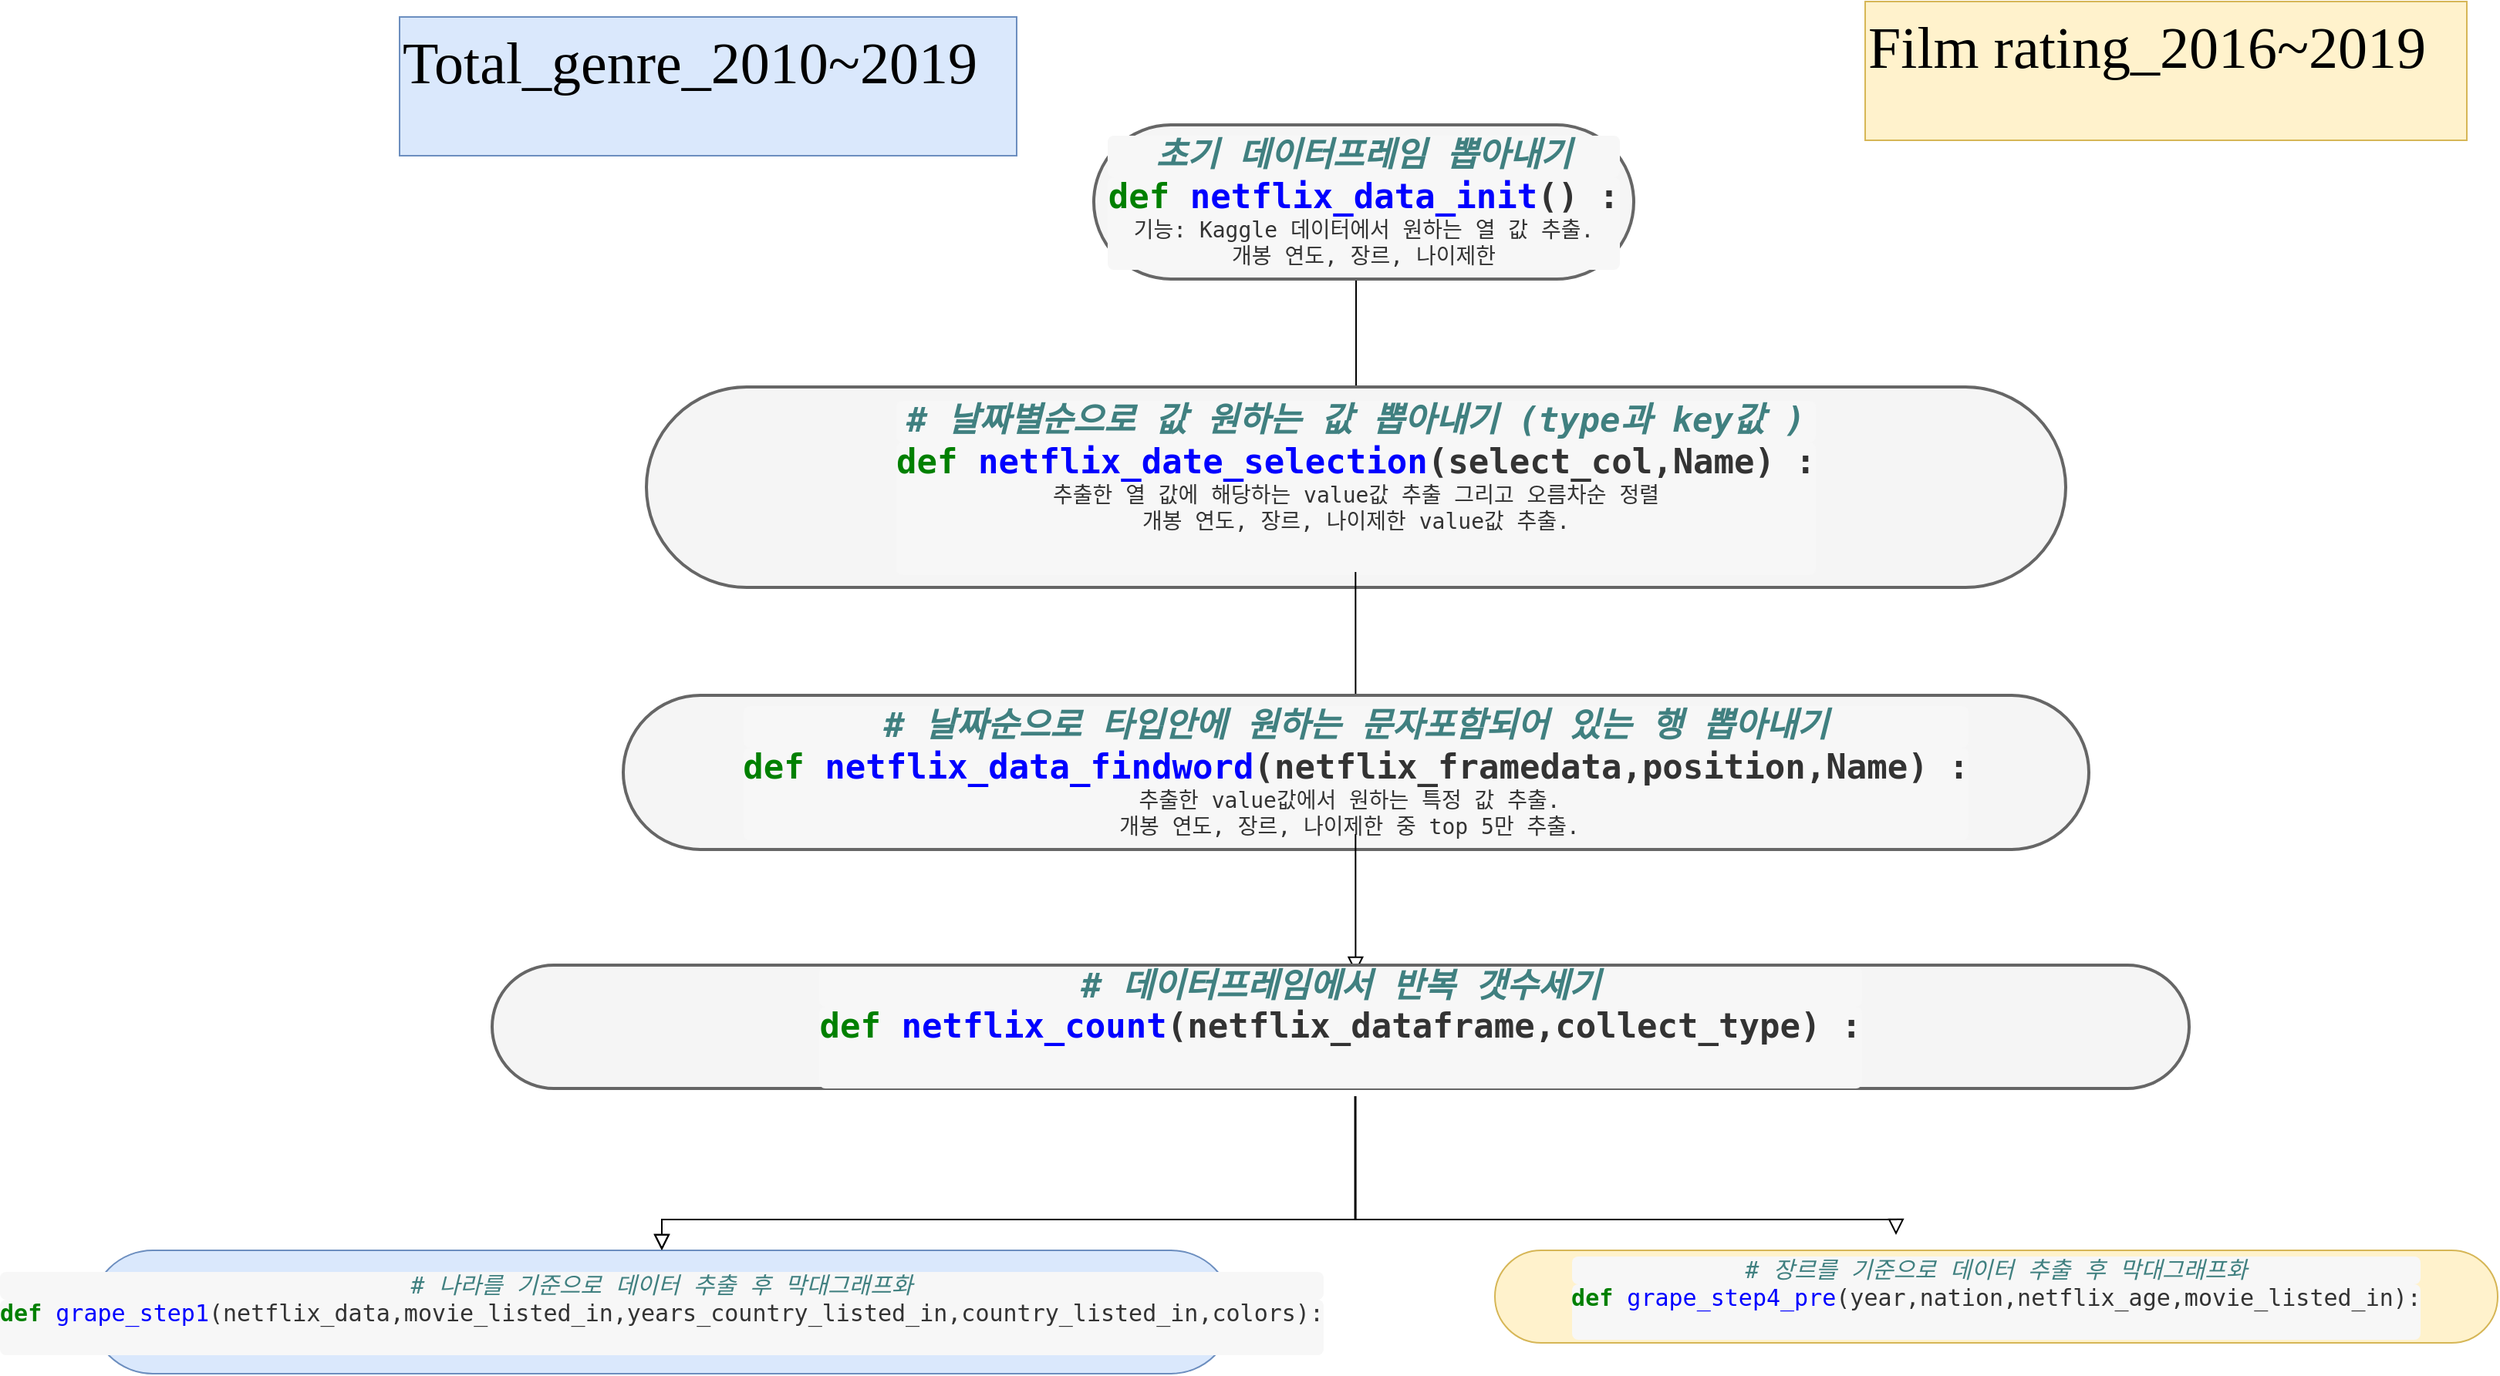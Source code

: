 <mxfile version="13.10.0" type="github">
  <diagram id="C5RBs43oDa-KdzZeNtuy" name="Page-1">
    <mxGraphModel dx="2719" dy="2283" grid="1" gridSize="10" guides="1" tooltips="1" connect="1" arrows="1" fold="1" page="1" pageScale="1" pageWidth="827" pageHeight="1169" math="0" shadow="0">
      <root>
        <mxCell id="WIyWlLk6GJQsqaUBKTNV-0" />
        <mxCell id="WIyWlLk6GJQsqaUBKTNV-1" parent="WIyWlLk6GJQsqaUBKTNV-0" />
        <mxCell id="WIyWlLk6GJQsqaUBKTNV-2" value="" style="rounded=0;html=1;jettySize=auto;orthogonalLoop=1;fontSize=11;endArrow=block;endFill=0;endSize=8;strokeWidth=1;shadow=0;labelBackgroundColor=none;edgeStyle=orthogonalEdgeStyle;" parent="WIyWlLk6GJQsqaUBKTNV-1" source="WIyWlLk6GJQsqaUBKTNV-3" edge="1">
          <mxGeometry relative="1" as="geometry">
            <mxPoint x="480" y="190" as="targetPoint" />
            <Array as="points">
              <mxPoint x="480" y="180" />
            </Array>
          </mxGeometry>
        </mxCell>
        <mxCell id="WIyWlLk6GJQsqaUBKTNV-3" value="&lt;pre style=&quot;margin-top: 0px ; margin-bottom: 0px ; padding: 0px ; font-size: 22px ; color: rgb(51 , 51 , 51) ; border-radius: 4px ; line-height: inherit ; word-break: break-all ; overflow-wrap: break-word ; background-color: rgb(247 , 247 , 247) ; border: none&quot;&gt;&lt;span class=&quot;c1&quot; style=&quot;margin: 0px ; padding: 0px ; color: rgb(64 , 128 , 128) ; font-style: italic ; font-size: 22px&quot;&gt;초기 데이터프레임 뽑아내기&lt;/span&gt;&lt;/pre&gt;&lt;pre style=&quot;margin-top: 0px ; margin-bottom: 0px ; padding: 0px ; font-size: 22px ; color: rgb(51 , 51 , 51) ; border-radius: 4px ; line-height: inherit ; word-break: break-all ; overflow-wrap: break-word ; background-color: rgb(247 , 247 , 247) ; border: none&quot;&gt;&lt;span class=&quot;c1&quot; style=&quot;margin: 0px ; padding: 0px ; color: rgb(64 , 128 , 128) ; font-style: italic ; font-size: 22px&quot;&gt;&lt;pre style=&quot;margin-top: 0px ; margin-bottom: 0px ; padding: 0px ; color: rgb(51 , 51 , 51) ; border-radius: 4px ; line-height: inherit ; word-break: break-all ; overflow-wrap: break-word ; border: none ; font-style: normal ; font-size: 22px&quot;&gt;&lt;span class=&quot;k&quot; style=&quot;margin: 0px ; padding: 0px ; color: green ; font-size: 22px&quot;&gt;def&lt;/span&gt; &lt;span class=&quot;nf&quot; style=&quot;margin: 0px ; padding: 0px ; color: blue ; font-size: 22px&quot;&gt;netflix_data_init&lt;/span&gt;&lt;span class=&quot;p&quot; style=&quot;margin: 0px ; padding: 0px ; font-size: 22px&quot;&gt;()&lt;/span&gt; &lt;span class=&quot;p&quot; style=&quot;margin: 0px ; padding: 0px ; font-size: 22px&quot;&gt;:&lt;/span&gt;&lt;/pre&gt;&lt;pre style=&quot;margin-top: 0px ; margin-bottom: 0px ; padding: 0px ; color: rgb(51 , 51 , 51) ; border-radius: 4px ; line-height: inherit ; word-break: break-all ; overflow-wrap: break-word ; border: none ; font-style: normal ; font-size: 22px&quot;&gt;&lt;span class=&quot;p&quot; style=&quot;margin: 0px ; padding: 0px ; font-size: 22px&quot;&gt;&lt;pre style=&quot;font-weight: normal ; margin-top: 0px ; margin-bottom: 0px ; padding: 0px ; font-size: 14px ; border-radius: 4px ; line-height: inherit ; word-break: break-all ; overflow-wrap: break-word ; border: none&quot;&gt;기능: Kaggle 데이터에서 원하는 열 값 추출.&lt;/pre&gt;&lt;pre style=&quot;font-weight: normal ; margin-top: 0px ; margin-bottom: 0px ; padding: 0px ; font-size: 14px ; border-radius: 4px ; line-height: inherit ; word-break: break-all ; overflow-wrap: break-word ; border: none&quot;&gt;개봉 연도, 장르, 나이제한&lt;/pre&gt;&lt;/span&gt;&lt;/pre&gt;&lt;/span&gt;&lt;/pre&gt;" style="rounded=1;whiteSpace=wrap;html=1;fontSize=22;glass=0;strokeWidth=2;shadow=0;arcSize=50;fillColor=#f5f5f5;strokeColor=#666666;fontColor=#333333;fontStyle=1" parent="WIyWlLk6GJQsqaUBKTNV-1" vertex="1">
          <mxGeometry x="310" width="350" height="100" as="geometry" />
        </mxCell>
        <mxCell id="v4P511_lq6QHLKLVtvHj-0" value="&lt;h2 style=&quot;box-sizing: border-box; margin: 0px 0px 30px; padding: 0px; font-family: &amp;quot;futura pt book&amp;quot;; font-weight: normal; line-height: 47.5px; color: rgb(0, 0, 0); font-size: 38px; font-style: normal; font-stretch: normal; text-align: center; letter-spacing: normal; text-indent: 0px; text-transform: none; word-spacing: 0px; text-decoration: none;&quot;&gt;Total_genre_2010~2019&lt;/h2&gt;" style="text;whiteSpace=wrap;html=1;fillColor=#dae8fc;strokeColor=#6c8ebf;" parent="WIyWlLk6GJQsqaUBKTNV-1" vertex="1">
          <mxGeometry x="-140" y="-70" width="400" height="90" as="geometry" />
        </mxCell>
        <mxCell id="v4P511_lq6QHLKLVtvHj-1" value="&lt;h2 style=&quot;box-sizing: border-box; margin: 0px 0px 30px; padding: 0px; font-family: &amp;quot;futura pt book&amp;quot;; font-weight: normal; line-height: 47.5px; color: rgb(0, 0, 0); font-size: 38px; font-style: normal; font-stretch: normal; text-align: center; letter-spacing: normal; text-indent: 0px; text-transform: none; word-spacing: 0px; text-decoration: none;&quot;&gt;Film rating_2016~2019&lt;/h2&gt;" style="text;whiteSpace=wrap;html=1;fillColor=#fff2cc;strokeColor=#d6b656;" parent="WIyWlLk6GJQsqaUBKTNV-1" vertex="1">
          <mxGeometry x="810" y="-80" width="390" height="90" as="geometry" />
        </mxCell>
        <mxCell id="v4P511_lq6QHLKLVtvHj-3" value="&lt;pre style=&quot;margin-top: 0px ; margin-bottom: 0px ; padding: 0px ; font-size: 22px ; color: rgb(51 , 51 , 51) ; border-radius: 4px ; line-height: inherit ; word-break: break-all ; overflow-wrap: break-word ; background-color: rgb(247 , 247 , 247) ; border: none&quot;&gt;&lt;span class=&quot;c1&quot; style=&quot;margin: 0px ; padding: 0px ; color: rgb(64 , 128 , 128) ; font-style: italic ; font-size: 22px&quot;&gt;# 날짜별순으로 값 원하는 값 뽑아내기 (type과 key값 )&lt;/span&gt;&lt;br style=&quot;font-size: 22px&quot;&gt;&lt;/pre&gt;&lt;pre style=&quot;margin-top: 0px ; margin-bottom: 0px ; padding: 0px ; font-size: 22px ; color: rgb(51 , 51 , 51) ; border-radius: 4px ; line-height: inherit ; word-break: break-all ; overflow-wrap: break-word ; background-color: rgb(247 , 247 , 247) ; border: none&quot;&gt;&lt;pre style=&quot;margin-top: 0px ; margin-bottom: 0px ; padding: 0px ; border-radius: 4px ; line-height: inherit ; word-break: break-all ; overflow-wrap: break-word ; border: none ; font-size: 22px&quot;&gt;&lt;span class=&quot;k&quot; style=&quot;margin: 0px ; padding: 0px ; color: green ; font-size: 22px&quot;&gt;def&lt;/span&gt; &lt;span class=&quot;nf&quot; style=&quot;margin: 0px ; padding: 0px ; color: blue ; font-size: 22px&quot;&gt;netflix_date_selection&lt;/span&gt;&lt;span class=&quot;p&quot; style=&quot;margin: 0px ; padding: 0px ; font-size: 22px&quot;&gt;(&lt;/span&gt;&lt;span class=&quot;n&quot; style=&quot;margin: 0px ; padding: 0px ; font-size: 22px&quot;&gt;select_col&lt;/span&gt;&lt;span class=&quot;p&quot; style=&quot;margin: 0px ; padding: 0px ; font-size: 22px&quot;&gt;,&lt;/span&gt;&lt;span class=&quot;n&quot; style=&quot;margin: 0px ; padding: 0px ; font-size: 22px&quot;&gt;Name&lt;/span&gt;&lt;span class=&quot;p&quot; style=&quot;margin: 0px ; padding: 0px ; font-size: 22px&quot;&gt;)&lt;/span&gt; &lt;span class=&quot;p&quot; style=&quot;margin: 0px ; padding: 0px ; font-size: 22px&quot;&gt;:&lt;/span&gt;&lt;br style=&quot;font-size: 22px&quot;&gt;&lt;/pre&gt;&lt;pre style=&quot;margin-top: 0px ; margin-bottom: 0px ; padding: 0px ; border-radius: 4px ; line-height: inherit ; word-break: break-all ; overflow-wrap: break-word ; border: none ; font-size: 22px&quot;&gt;&lt;span class=&quot;p&quot; style=&quot;margin: 0px ; padding: 0px ; font-size: 22px&quot;&gt;&lt;pre style=&quot;font-weight: normal ; margin-top: 0px ; margin-bottom: 0px ; padding: 0px ; font-size: 14px ; border-radius: 4px ; line-height: inherit ; word-break: break-all ; overflow-wrap: break-word ; border: none&quot;&gt;&lt;span class=&quot;p&quot; style=&quot;margin: 0px ; padding: 0px&quot;&gt;추출한 열 값에 해당하는 value값 추출 그리고 오름차순 정렬&lt;/span&gt;&lt;/pre&gt;&lt;pre style=&quot;font-weight: normal ; margin-top: 0px ; margin-bottom: 0px ; padding: 0px ; font-size: 14px ; border-radius: 4px ; line-height: inherit ; word-break: break-all ; overflow-wrap: break-word ; border: none&quot;&gt;&lt;span class=&quot;p&quot; style=&quot;margin: 0px ; padding: 0px&quot;&gt;개봉 연도, 장르, 나이제한 value값 추출.&lt;/span&gt;&lt;/pre&gt;&lt;/span&gt;&lt;/pre&gt;&lt;div style=&quot;font-size: 22px&quot;&gt;&lt;span class=&quot;p&quot; style=&quot;margin: 0px ; padding: 0px ; font-size: 22px&quot;&gt;&lt;br style=&quot;font-size: 22px&quot;&gt;&lt;/span&gt;&lt;/div&gt;&lt;/pre&gt;" style="rounded=1;whiteSpace=wrap;html=1;fontSize=22;glass=0;strokeWidth=2;shadow=0;arcSize=50;fillColor=#f5f5f5;strokeColor=#666666;fontColor=#333333;fontStyle=1" parent="WIyWlLk6GJQsqaUBKTNV-1" vertex="1">
          <mxGeometry x="20" y="170" width="920" height="130" as="geometry" />
        </mxCell>
        <mxCell id="v4P511_lq6QHLKLVtvHj-4" value="" style="rounded=0;html=1;jettySize=auto;orthogonalLoop=1;fontSize=11;endArrow=block;endFill=0;endSize=8;strokeWidth=1;shadow=0;labelBackgroundColor=none;edgeStyle=orthogonalEdgeStyle;" parent="WIyWlLk6GJQsqaUBKTNV-1" edge="1">
          <mxGeometry relative="1" as="geometry">
            <mxPoint x="479.66" y="290" as="sourcePoint" />
            <mxPoint x="479.66" y="380" as="targetPoint" />
            <Array as="points">
              <mxPoint x="479.66" y="370" />
            </Array>
          </mxGeometry>
        </mxCell>
        <mxCell id="v4P511_lq6QHLKLVtvHj-5" value="&lt;pre style=&quot;margin-top: 0px ; margin-bottom: 0px ; padding: 0px ; font-size: 22px ; color: rgb(51 , 51 , 51) ; border-radius: 4px ; line-height: inherit ; word-break: break-all ; overflow-wrap: break-word ; background-color: rgb(247 , 247 , 247) ; border: none&quot;&gt;&lt;span class=&quot;c1&quot; style=&quot;margin: 0px ; padding: 0px ; color: rgb(64 , 128 , 128) ; font-style: italic ; font-size: 22px&quot;&gt;# 날짜순으로 타입안에 원하는 문자포함되어 있는 행 뽑아내기&lt;/span&gt;&lt;br style=&quot;font-size: 22px&quot;&gt;&lt;/pre&gt;&lt;pre style=&quot;margin-top: 0px ; margin-bottom: 0px ; padding: 0px ; font-size: 22px ; color: rgb(51 , 51 , 51) ; border-radius: 4px ; line-height: inherit ; word-break: break-all ; overflow-wrap: break-word ; background-color: rgb(247 , 247 , 247) ; border: none&quot;&gt;&lt;pre style=&quot;margin-top: 0px ; margin-bottom: 0px ; padding: 0px ; border-radius: 4px ; line-height: inherit ; word-break: break-all ; overflow-wrap: break-word ; border: none ; font-size: 22px&quot;&gt;&lt;span class=&quot;k&quot; style=&quot;margin: 0px ; padding: 0px ; color: green ; font-size: 22px&quot;&gt;def&lt;/span&gt; &lt;span class=&quot;nf&quot; style=&quot;margin: 0px ; padding: 0px ; color: blue ; font-size: 22px&quot;&gt;netflix_data_findword&lt;/span&gt;&lt;span class=&quot;p&quot; style=&quot;margin: 0px ; padding: 0px ; font-size: 22px&quot;&gt;(&lt;/span&gt;&lt;span class=&quot;n&quot; style=&quot;margin: 0px ; padding: 0px ; font-size: 22px&quot;&gt;netflix_framedata&lt;/span&gt;&lt;span class=&quot;p&quot; style=&quot;margin: 0px ; padding: 0px ; font-size: 22px&quot;&gt;,&lt;/span&gt;&lt;span class=&quot;n&quot; style=&quot;margin: 0px ; padding: 0px ; font-size: 22px&quot;&gt;position&lt;/span&gt;&lt;span class=&quot;p&quot; style=&quot;margin: 0px ; padding: 0px ; font-size: 22px&quot;&gt;,&lt;/span&gt;&lt;span class=&quot;n&quot; style=&quot;margin: 0px ; padding: 0px ; font-size: 22px&quot;&gt;Name&lt;/span&gt;&lt;span class=&quot;p&quot; style=&quot;margin: 0px ; padding: 0px ; font-size: 22px&quot;&gt;)&lt;/span&gt; &lt;span class=&quot;p&quot; style=&quot;margin: 0px ; padding: 0px ; font-size: 22px&quot;&gt;:&lt;/span&gt;&lt;br style=&quot;font-size: 22px&quot;&gt;&lt;/pre&gt;&lt;div style=&quot;font-size: 22px&quot;&gt;&lt;span class=&quot;p&quot; style=&quot;margin: 0px ; padding: 0px ; font-size: 22px&quot;&gt;&lt;pre style=&quot;font-weight: normal ; margin-top: 0px ; margin-bottom: 0px ; padding: 0px ; font-size: 14px ; border-radius: 4px ; line-height: inherit ; word-break: break-all ; overflow-wrap: break-word ; border: none&quot;&gt;&lt;pre style=&quot;margin-top: 0px ; margin-bottom: 0px ; padding: 0px ; border-top-left-radius: 4px ; border-top-right-radius: 4px ; border-bottom-right-radius: 4px ; border-bottom-left-radius: 4px ; line-height: inherit ; word-break: break-all ; overflow-wrap: break-word ; border: none&quot;&gt;추출한 value값에서 원하는 특정 값 추출. &lt;/pre&gt;&lt;pre style=&quot;margin-top: 0px ; margin-bottom: 0px ; padding: 0px ; border-top-left-radius: 4px ; border-top-right-radius: 4px ; border-bottom-right-radius: 4px ; border-bottom-left-radius: 4px ; line-height: inherit ; word-break: break-all ; overflow-wrap: break-word ; border: none&quot;&gt;개봉 연도, 장르, 나이제한 중 top 5만 추출. &lt;/pre&gt;&lt;/pre&gt;&lt;/span&gt;&lt;/div&gt;&lt;/pre&gt;" style="rounded=1;whiteSpace=wrap;html=1;fontSize=22;glass=0;strokeWidth=2;shadow=0;arcSize=50;fillColor=#f5f5f5;strokeColor=#666666;fontColor=#333333;fontStyle=1" parent="WIyWlLk6GJQsqaUBKTNV-1" vertex="1">
          <mxGeometry x="5" y="370" width="950" height="100" as="geometry" />
        </mxCell>
        <mxCell id="v4P511_lq6QHLKLVtvHj-6" value="" style="rounded=0;html=1;jettySize=auto;orthogonalLoop=1;fontSize=11;endArrow=block;endFill=0;endSize=8;strokeWidth=1;shadow=0;labelBackgroundColor=none;edgeStyle=orthogonalEdgeStyle;" parent="WIyWlLk6GJQsqaUBKTNV-1" edge="1">
          <mxGeometry relative="1" as="geometry">
            <mxPoint x="479.66" y="460" as="sourcePoint" />
            <mxPoint x="479.66" y="550" as="targetPoint" />
            <Array as="points">
              <mxPoint x="479.66" y="540" />
            </Array>
          </mxGeometry>
        </mxCell>
        <mxCell id="v4P511_lq6QHLKLVtvHj-7" value="&lt;pre style=&quot;margin-top: 0px; margin-bottom: 0px; padding: 0px; font-size: 22px; color: rgb(51, 51, 51); border-radius: 4px; line-height: inherit; word-break: break-all; overflow-wrap: break-word; background-color: rgb(247, 247, 247); border: none;&quot;&gt;&lt;span class=&quot;c1&quot; style=&quot;margin: 0px; padding: 0px; color: rgb(64, 128, 128); font-style: italic; font-size: 22px;&quot;&gt;# 데이터프레임에서 반복 갯수세기&lt;/span&gt;&lt;br style=&quot;font-size: 22px;&quot;&gt;&lt;/pre&gt;&lt;pre style=&quot;margin-top: 0px; margin-bottom: 0px; padding: 0px; font-size: 22px; color: rgb(51, 51, 51); border-radius: 4px; line-height: inherit; word-break: break-all; overflow-wrap: break-word; background-color: rgb(247, 247, 247); border: none;&quot;&gt;&lt;pre style=&quot;margin-top: 0px; margin-bottom: 0px; padding: 0px; border-radius: 4px; line-height: inherit; word-break: break-all; overflow-wrap: break-word; border: none; font-size: 22px;&quot;&gt;&lt;span class=&quot;k&quot; style=&quot;margin: 0px; padding: 0px; color: green; font-size: 22px;&quot;&gt;def&lt;/span&gt; &lt;span class=&quot;nf&quot; style=&quot;margin: 0px; padding: 0px; color: blue; font-size: 22px;&quot;&gt;netflix_count&lt;/span&gt;&lt;span class=&quot;p&quot; style=&quot;margin: 0px; padding: 0px; font-size: 22px;&quot;&gt;(&lt;/span&gt;&lt;span class=&quot;n&quot; style=&quot;margin: 0px; padding: 0px; font-size: 22px;&quot;&gt;netflix_dataframe&lt;/span&gt;&lt;span class=&quot;p&quot; style=&quot;margin: 0px; padding: 0px; font-size: 22px;&quot;&gt;,&lt;/span&gt;&lt;span class=&quot;n&quot; style=&quot;margin: 0px; padding: 0px; font-size: 22px;&quot;&gt;collect_type&lt;/span&gt;&lt;span class=&quot;p&quot; style=&quot;margin: 0px; padding: 0px; font-size: 22px;&quot;&gt;)&lt;/span&gt; &lt;span class=&quot;p&quot; style=&quot;margin: 0px; padding: 0px; font-size: 22px;&quot;&gt;:&lt;/span&gt;&lt;br style=&quot;font-size: 22px;&quot;&gt;&lt;/pre&gt;&lt;div style=&quot;font-size: 22px;&quot;&gt;&lt;span class=&quot;p&quot; style=&quot;margin: 0px; padding: 0px; font-size: 22px;&quot;&gt;&lt;br style=&quot;font-size: 22px;&quot;&gt;&lt;/span&gt;&lt;/div&gt;&lt;/pre&gt;" style="rounded=1;whiteSpace=wrap;html=1;fontSize=22;glass=0;strokeWidth=2;shadow=0;arcSize=50;fillColor=#f5f5f5;strokeColor=#666666;fontColor=#333333;fontStyle=1" parent="WIyWlLk6GJQsqaUBKTNV-1" vertex="1">
          <mxGeometry x="-80" y="545" width="1100" height="80" as="geometry" />
        </mxCell>
        <mxCell id="v4P511_lq6QHLKLVtvHj-8" value="" style="rounded=0;html=1;jettySize=auto;orthogonalLoop=1;fontSize=11;endArrow=block;endFill=0;endSize=8;strokeWidth=1;shadow=0;labelBackgroundColor=none;edgeStyle=orthogonalEdgeStyle;entryX=0.5;entryY=0;entryDx=0;entryDy=0;" parent="WIyWlLk6GJQsqaUBKTNV-1" target="v4P511_lq6QHLKLVtvHj-9" edge="1">
          <mxGeometry relative="1" as="geometry">
            <mxPoint x="479.66" y="630" as="sourcePoint" />
            <mxPoint x="479.66" y="720" as="targetPoint" />
            <Array as="points">
              <mxPoint x="480" y="710" />
              <mxPoint x="30" y="710" />
            </Array>
          </mxGeometry>
        </mxCell>
        <mxCell id="v4P511_lq6QHLKLVtvHj-9" value="&lt;pre style=&quot;margin-top: 0px; margin-bottom: 0px; padding: 0px; font-size: 15px; color: rgb(51, 51, 51); border-radius: 4px; line-height: inherit; word-break: break-all; overflow-wrap: break-word; background-color: rgb(247, 247, 247); border: none;&quot;&gt;&lt;span class=&quot;c1&quot; style=&quot;margin: 0px; padding: 0px; color: rgb(64, 128, 128); font-style: italic; font-size: 15px;&quot;&gt;# 나라를 기준으로 데이터 추출 후 막대그래프화&lt;/span&gt;&lt;br style=&quot;font-size: 15px;&quot;&gt;&lt;/pre&gt;&lt;pre style=&quot;margin-top: 0px; margin-bottom: 0px; padding: 0px; font-size: 15px; color: rgb(51, 51, 51); border-radius: 4px; line-height: inherit; word-break: break-all; overflow-wrap: break-word; background-color: rgb(247, 247, 247); border: none;&quot;&gt;&lt;pre style=&quot;margin-top: 0px; margin-bottom: 0px; padding: 0px; border-radius: 4px; line-height: inherit; word-break: break-all; overflow-wrap: break-word; border: none; font-size: 15px;&quot;&gt;&lt;pre style=&quot;margin-top: 0px; margin-bottom: 0px; padding: 0px; border-radius: 4px; line-height: inherit; word-break: break-all; overflow-wrap: break-word; border: none; font-size: 15px;&quot;&gt;&lt;span class=&quot;k&quot; style=&quot;margin: 0px; padding: 0px; color: green; font-weight: bold; font-size: 15px;&quot;&gt;def&lt;/span&gt; &lt;span class=&quot;nf&quot; style=&quot;margin: 0px; padding: 0px; color: blue; font-size: 15px;&quot;&gt;grape_step1&lt;/span&gt;&lt;span class=&quot;p&quot; style=&quot;margin: 0px; padding: 0px; font-size: 15px;&quot;&gt;(&lt;/span&gt;&lt;span class=&quot;n&quot; style=&quot;margin: 0px; padding: 0px; font-size: 15px;&quot;&gt;netflix_data&lt;/span&gt;&lt;span class=&quot;p&quot; style=&quot;margin: 0px; padding: 0px; font-size: 15px;&quot;&gt;,&lt;/span&gt;&lt;span class=&quot;n&quot; style=&quot;margin: 0px; padding: 0px; font-size: 15px;&quot;&gt;movie_listed_in&lt;/span&gt;&lt;span class=&quot;p&quot; style=&quot;margin: 0px; padding: 0px; font-size: 15px;&quot;&gt;,&lt;/span&gt;&lt;span class=&quot;n&quot; style=&quot;margin: 0px; padding: 0px; font-size: 15px;&quot;&gt;years_country_listed_in&lt;/span&gt;&lt;span class=&quot;p&quot; style=&quot;margin: 0px; padding: 0px; font-size: 15px;&quot;&gt;,&lt;/span&gt;&lt;span class=&quot;n&quot; style=&quot;margin: 0px; padding: 0px; font-size: 15px;&quot;&gt;country_listed_in&lt;/span&gt;&lt;span class=&quot;p&quot; style=&quot;margin: 0px; padding: 0px; font-size: 15px;&quot;&gt;,&lt;/span&gt;&lt;span class=&quot;n&quot; style=&quot;margin: 0px; padding: 0px; font-size: 15px;&quot;&gt;colors&lt;/span&gt;&lt;span class=&quot;p&quot; style=&quot;margin: 0px; padding: 0px; font-size: 15px;&quot;&gt;):&lt;/span&gt;&lt;br style=&quot;font-size: 15px;&quot;&gt;&lt;/pre&gt;&lt;div style=&quot;font-size: 15px;&quot;&gt;&lt;span class=&quot;p&quot; style=&quot;margin: 0px; padding: 0px; font-size: 15px;&quot;&gt;&lt;br style=&quot;font-size: 15px;&quot;&gt;&lt;/span&gt;&lt;/div&gt;&lt;/pre&gt;&lt;/pre&gt;" style="rounded=1;whiteSpace=wrap;html=1;fontSize=15;glass=0;strokeWidth=1;shadow=0;arcSize=50;fillColor=#dae8fc;strokeColor=#6c8ebf;" parent="WIyWlLk6GJQsqaUBKTNV-1" vertex="1">
          <mxGeometry x="-340" y="730" width="740" height="80" as="geometry" />
        </mxCell>
        <mxCell id="v4P511_lq6QHLKLVtvHj-15" value="&lt;pre style=&quot;margin-top: 0px; margin-bottom: 0px; padding: 0px; font-size: 15px; color: rgb(51, 51, 51); border-radius: 4px; line-height: inherit; word-break: break-all; overflow-wrap: break-word; background-color: rgb(247, 247, 247); border: none;&quot;&gt;&lt;span class=&quot;c1&quot; style=&quot;margin: 0px; padding: 0px; color: rgb(64, 128, 128); font-style: italic; font-size: 15px;&quot;&gt;# 장르를 기준으로 데이터 추출 후 막대그래프화&lt;/span&gt;&lt;br style=&quot;font-size: 15px;&quot;&gt;&lt;/pre&gt;&lt;pre style=&quot;margin-top: 0px; margin-bottom: 0px; padding: 0px; font-size: 15px; color: rgb(51, 51, 51); border-radius: 4px; line-height: inherit; word-break: break-all; overflow-wrap: break-word; background-color: rgb(247, 247, 247); border: none;&quot;&gt;&lt;pre style=&quot;margin-top: 0px; margin-bottom: 0px; padding: 0px; border-radius: 4px; line-height: inherit; word-break: break-all; overflow-wrap: break-word; border: none; font-size: 15px;&quot;&gt;&lt;/pre&gt;&lt;/pre&gt;&lt;pre style=&quot;margin-top: 0px; margin-bottom: 0px; padding: 0px; font-size: 15px; color: rgb(51, 51, 51); border-radius: 4px; line-height: inherit; word-break: break-all; overflow-wrap: break-word; background-color: rgb(247, 247, 247); border: none;&quot;&gt;&lt;pre style=&quot;margin-top: 0px; margin-bottom: 0px; padding: 0px; border-radius: 4px; line-height: inherit; word-break: break-all; overflow-wrap: break-word; border: none; font-size: 15px;&quot;&gt;&lt;span class=&quot;k&quot; style=&quot;margin: 0px; padding: 0px; color: green; font-weight: bold; font-size: 15px;&quot;&gt;def&lt;/span&gt; &lt;span class=&quot;nf&quot; style=&quot;margin: 0px; padding: 0px; color: blue; font-size: 15px;&quot;&gt;grape_step4_pre&lt;/span&gt;&lt;span class=&quot;p&quot; style=&quot;margin: 0px; padding: 0px; font-size: 15px;&quot;&gt;(&lt;/span&gt;&lt;span class=&quot;n&quot; style=&quot;margin: 0px; padding: 0px; font-size: 15px;&quot;&gt;year&lt;/span&gt;&lt;span class=&quot;p&quot; style=&quot;margin: 0px; padding: 0px; font-size: 15px;&quot;&gt;,&lt;/span&gt;&lt;span class=&quot;n&quot; style=&quot;margin: 0px; padding: 0px; font-size: 15px;&quot;&gt;nation&lt;/span&gt;&lt;span class=&quot;p&quot; style=&quot;margin: 0px; padding: 0px; font-size: 15px;&quot;&gt;,&lt;/span&gt;&lt;span class=&quot;n&quot; style=&quot;margin: 0px; padding: 0px; font-size: 15px;&quot;&gt;netflix_age&lt;/span&gt;&lt;span class=&quot;p&quot; style=&quot;margin: 0px; padding: 0px; font-size: 15px;&quot;&gt;,&lt;/span&gt;&lt;span class=&quot;n&quot; style=&quot;margin: 0px; padding: 0px; font-size: 15px;&quot;&gt;movie_listed_in&lt;/span&gt;&lt;span class=&quot;p&quot; style=&quot;margin: 0px; padding: 0px; font-size: 15px;&quot;&gt;):&lt;/span&gt;&lt;br style=&quot;font-size: 15px;&quot;&gt;&lt;/pre&gt;&lt;div style=&quot;font-size: 15px;&quot;&gt;&lt;span class=&quot;p&quot; style=&quot;margin: 0px; padding: 0px; font-size: 15px;&quot;&gt;&lt;br style=&quot;font-size: 15px;&quot;&gt;&lt;/span&gt;&lt;/div&gt;&lt;/pre&gt;" style="rounded=1;whiteSpace=wrap;html=1;fontSize=15;glass=0;strokeWidth=1;shadow=0;arcSize=50;fillColor=#fff2cc;strokeColor=#d6b656;" parent="WIyWlLk6GJQsqaUBKTNV-1" vertex="1">
          <mxGeometry x="570" y="730" width="650" height="60" as="geometry" />
        </mxCell>
        <mxCell id="v4P511_lq6QHLKLVtvHj-20" value="" style="rounded=0;html=1;jettySize=auto;orthogonalLoop=1;fontSize=11;endArrow=block;endFill=0;endSize=8;strokeWidth=1;shadow=0;labelBackgroundColor=none;edgeStyle=orthogonalEdgeStyle;entryX=0.5;entryY=0;entryDx=0;entryDy=0;" parent="WIyWlLk6GJQsqaUBKTNV-1" edge="1">
          <mxGeometry relative="1" as="geometry">
            <mxPoint x="479.66" y="630" as="sourcePoint" />
            <mxPoint x="30" y="730" as="targetPoint" />
            <Array as="points">
              <mxPoint x="480" y="710" />
              <mxPoint x="30" y="710" />
            </Array>
          </mxGeometry>
        </mxCell>
        <mxCell id="v4P511_lq6QHLKLVtvHj-21" value="" style="rounded=0;html=1;jettySize=auto;orthogonalLoop=1;fontSize=11;endArrow=block;endFill=0;endSize=8;strokeWidth=1;shadow=0;labelBackgroundColor=none;edgeStyle=orthogonalEdgeStyle;" parent="WIyWlLk6GJQsqaUBKTNV-1" edge="1">
          <mxGeometry relative="1" as="geometry">
            <mxPoint x="479.29" y="630" as="sourcePoint" />
            <mxPoint x="830" y="720" as="targetPoint" />
            <Array as="points">
              <mxPoint x="479" y="710" />
              <mxPoint x="830" y="710" />
            </Array>
          </mxGeometry>
        </mxCell>
      </root>
    </mxGraphModel>
  </diagram>
</mxfile>
